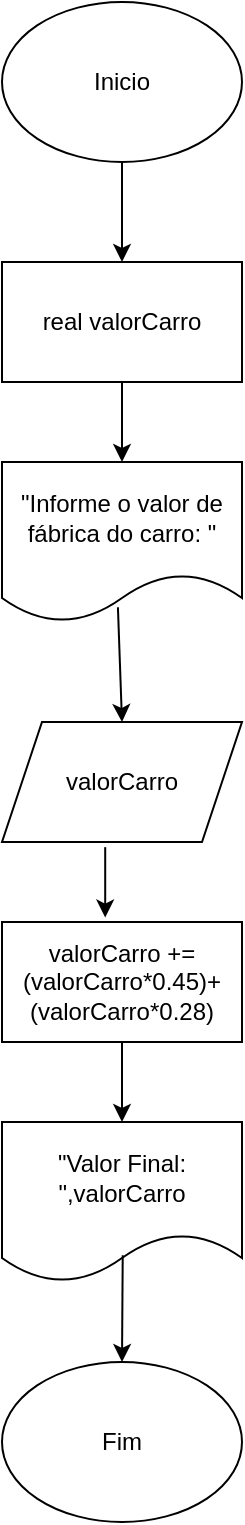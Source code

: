 <mxfile version="26.2.3">
  <diagram name="Página-1" id="_TRprSNl_ESzgLdtXB43">
    <mxGraphModel grid="1" page="1" gridSize="10" guides="1" tooltips="1" connect="1" arrows="1" fold="1" pageScale="1" pageWidth="827" pageHeight="1169" math="0" shadow="0">
      <root>
        <mxCell id="0" />
        <mxCell id="1" parent="0" />
        <mxCell id="pFrFpIfWNQMlhB1P0kpi-1" value="Inicio" style="ellipse;whiteSpace=wrap;html=1;" vertex="1" parent="1">
          <mxGeometry x="340" y="40" width="120" height="80" as="geometry" />
        </mxCell>
        <mxCell id="pFrFpIfWNQMlhB1P0kpi-2" value="Fim" style="ellipse;whiteSpace=wrap;html=1;" vertex="1" parent="1">
          <mxGeometry x="340" y="720" width="120" height="80" as="geometry" />
        </mxCell>
        <mxCell id="pFrFpIfWNQMlhB1P0kpi-3" value="real valorCarro" style="rounded=0;whiteSpace=wrap;html=1;" vertex="1" parent="1">
          <mxGeometry x="340" y="170" width="120" height="60" as="geometry" />
        </mxCell>
        <mxCell id="pFrFpIfWNQMlhB1P0kpi-4" value="&quot;Informe o valor de fábrica do carro: &quot;" style="shape=document;whiteSpace=wrap;html=1;boundedLbl=1;" vertex="1" parent="1">
          <mxGeometry x="340" y="270" width="120" height="80" as="geometry" />
        </mxCell>
        <mxCell id="pFrFpIfWNQMlhB1P0kpi-5" value="valorCarro" style="shape=parallelogram;perimeter=parallelogramPerimeter;whiteSpace=wrap;html=1;fixedSize=1;" vertex="1" parent="1">
          <mxGeometry x="340" y="400" width="120" height="60" as="geometry" />
        </mxCell>
        <mxCell id="pFrFpIfWNQMlhB1P0kpi-6" value="valorCarro += (valorCarro*0.45)+(valorCarro*0.28)" style="rounded=0;whiteSpace=wrap;html=1;" vertex="1" parent="1">
          <mxGeometry x="340" y="500" width="120" height="60" as="geometry" />
        </mxCell>
        <mxCell id="pFrFpIfWNQMlhB1P0kpi-7" value="&quot;Valor Final: &quot;,valorCarro" style="shape=document;whiteSpace=wrap;html=1;boundedLbl=1;" vertex="1" parent="1">
          <mxGeometry x="340" y="600" width="120" height="80" as="geometry" />
        </mxCell>
        <mxCell id="pFrFpIfWNQMlhB1P0kpi-8" value="" style="endArrow=classic;html=1;rounded=0;exitX=0.503;exitY=0.833;exitDx=0;exitDy=0;exitPerimeter=0;" edge="1" parent="1" source="pFrFpIfWNQMlhB1P0kpi-7" target="pFrFpIfWNQMlhB1P0kpi-2">
          <mxGeometry width="50" height="50" relative="1" as="geometry">
            <mxPoint x="390" y="620" as="sourcePoint" />
            <mxPoint x="440" y="570" as="targetPoint" />
          </mxGeometry>
        </mxCell>
        <mxCell id="pFrFpIfWNQMlhB1P0kpi-9" value="" style="endArrow=classic;html=1;rounded=0;exitX=0.5;exitY=1;exitDx=0;exitDy=0;entryX=0.5;entryY=0;entryDx=0;entryDy=0;" edge="1" parent="1" source="pFrFpIfWNQMlhB1P0kpi-6" target="pFrFpIfWNQMlhB1P0kpi-7">
          <mxGeometry width="50" height="50" relative="1" as="geometry">
            <mxPoint x="390" y="520" as="sourcePoint" />
            <mxPoint x="440" y="470" as="targetPoint" />
          </mxGeometry>
        </mxCell>
        <mxCell id="pFrFpIfWNQMlhB1P0kpi-10" value="" style="endArrow=classic;html=1;rounded=0;exitX=0.43;exitY=1.043;exitDx=0;exitDy=0;exitPerimeter=0;entryX=0.43;entryY=-0.037;entryDx=0;entryDy=0;entryPerimeter=0;" edge="1" parent="1" source="pFrFpIfWNQMlhB1P0kpi-5" target="pFrFpIfWNQMlhB1P0kpi-6">
          <mxGeometry width="50" height="50" relative="1" as="geometry">
            <mxPoint x="390" y="520" as="sourcePoint" />
            <mxPoint x="440" y="470" as="targetPoint" />
          </mxGeometry>
        </mxCell>
        <mxCell id="pFrFpIfWNQMlhB1P0kpi-11" value="" style="endArrow=classic;html=1;rounded=0;exitX=0.483;exitY=0.908;exitDx=0;exitDy=0;exitPerimeter=0;entryX=0.5;entryY=0;entryDx=0;entryDy=0;" edge="1" parent="1" source="pFrFpIfWNQMlhB1P0kpi-4" target="pFrFpIfWNQMlhB1P0kpi-5">
          <mxGeometry width="50" height="50" relative="1" as="geometry">
            <mxPoint x="390" y="420" as="sourcePoint" />
            <mxPoint x="440" y="370" as="targetPoint" />
          </mxGeometry>
        </mxCell>
        <mxCell id="pFrFpIfWNQMlhB1P0kpi-12" value="" style="endArrow=classic;html=1;rounded=0;exitX=0.5;exitY=1;exitDx=0;exitDy=0;entryX=0.5;entryY=0;entryDx=0;entryDy=0;" edge="1" parent="1" source="pFrFpIfWNQMlhB1P0kpi-3" target="pFrFpIfWNQMlhB1P0kpi-4">
          <mxGeometry width="50" height="50" relative="1" as="geometry">
            <mxPoint x="390" y="320" as="sourcePoint" />
            <mxPoint x="440" y="270" as="targetPoint" />
          </mxGeometry>
        </mxCell>
        <mxCell id="pFrFpIfWNQMlhB1P0kpi-13" value="" style="endArrow=classic;html=1;rounded=0;exitX=0.5;exitY=1;exitDx=0;exitDy=0;entryX=0.5;entryY=0;entryDx=0;entryDy=0;" edge="1" parent="1" source="pFrFpIfWNQMlhB1P0kpi-1" target="pFrFpIfWNQMlhB1P0kpi-3">
          <mxGeometry width="50" height="50" relative="1" as="geometry">
            <mxPoint x="390" y="220" as="sourcePoint" />
            <mxPoint x="440" y="170" as="targetPoint" />
          </mxGeometry>
        </mxCell>
      </root>
    </mxGraphModel>
  </diagram>
</mxfile>
